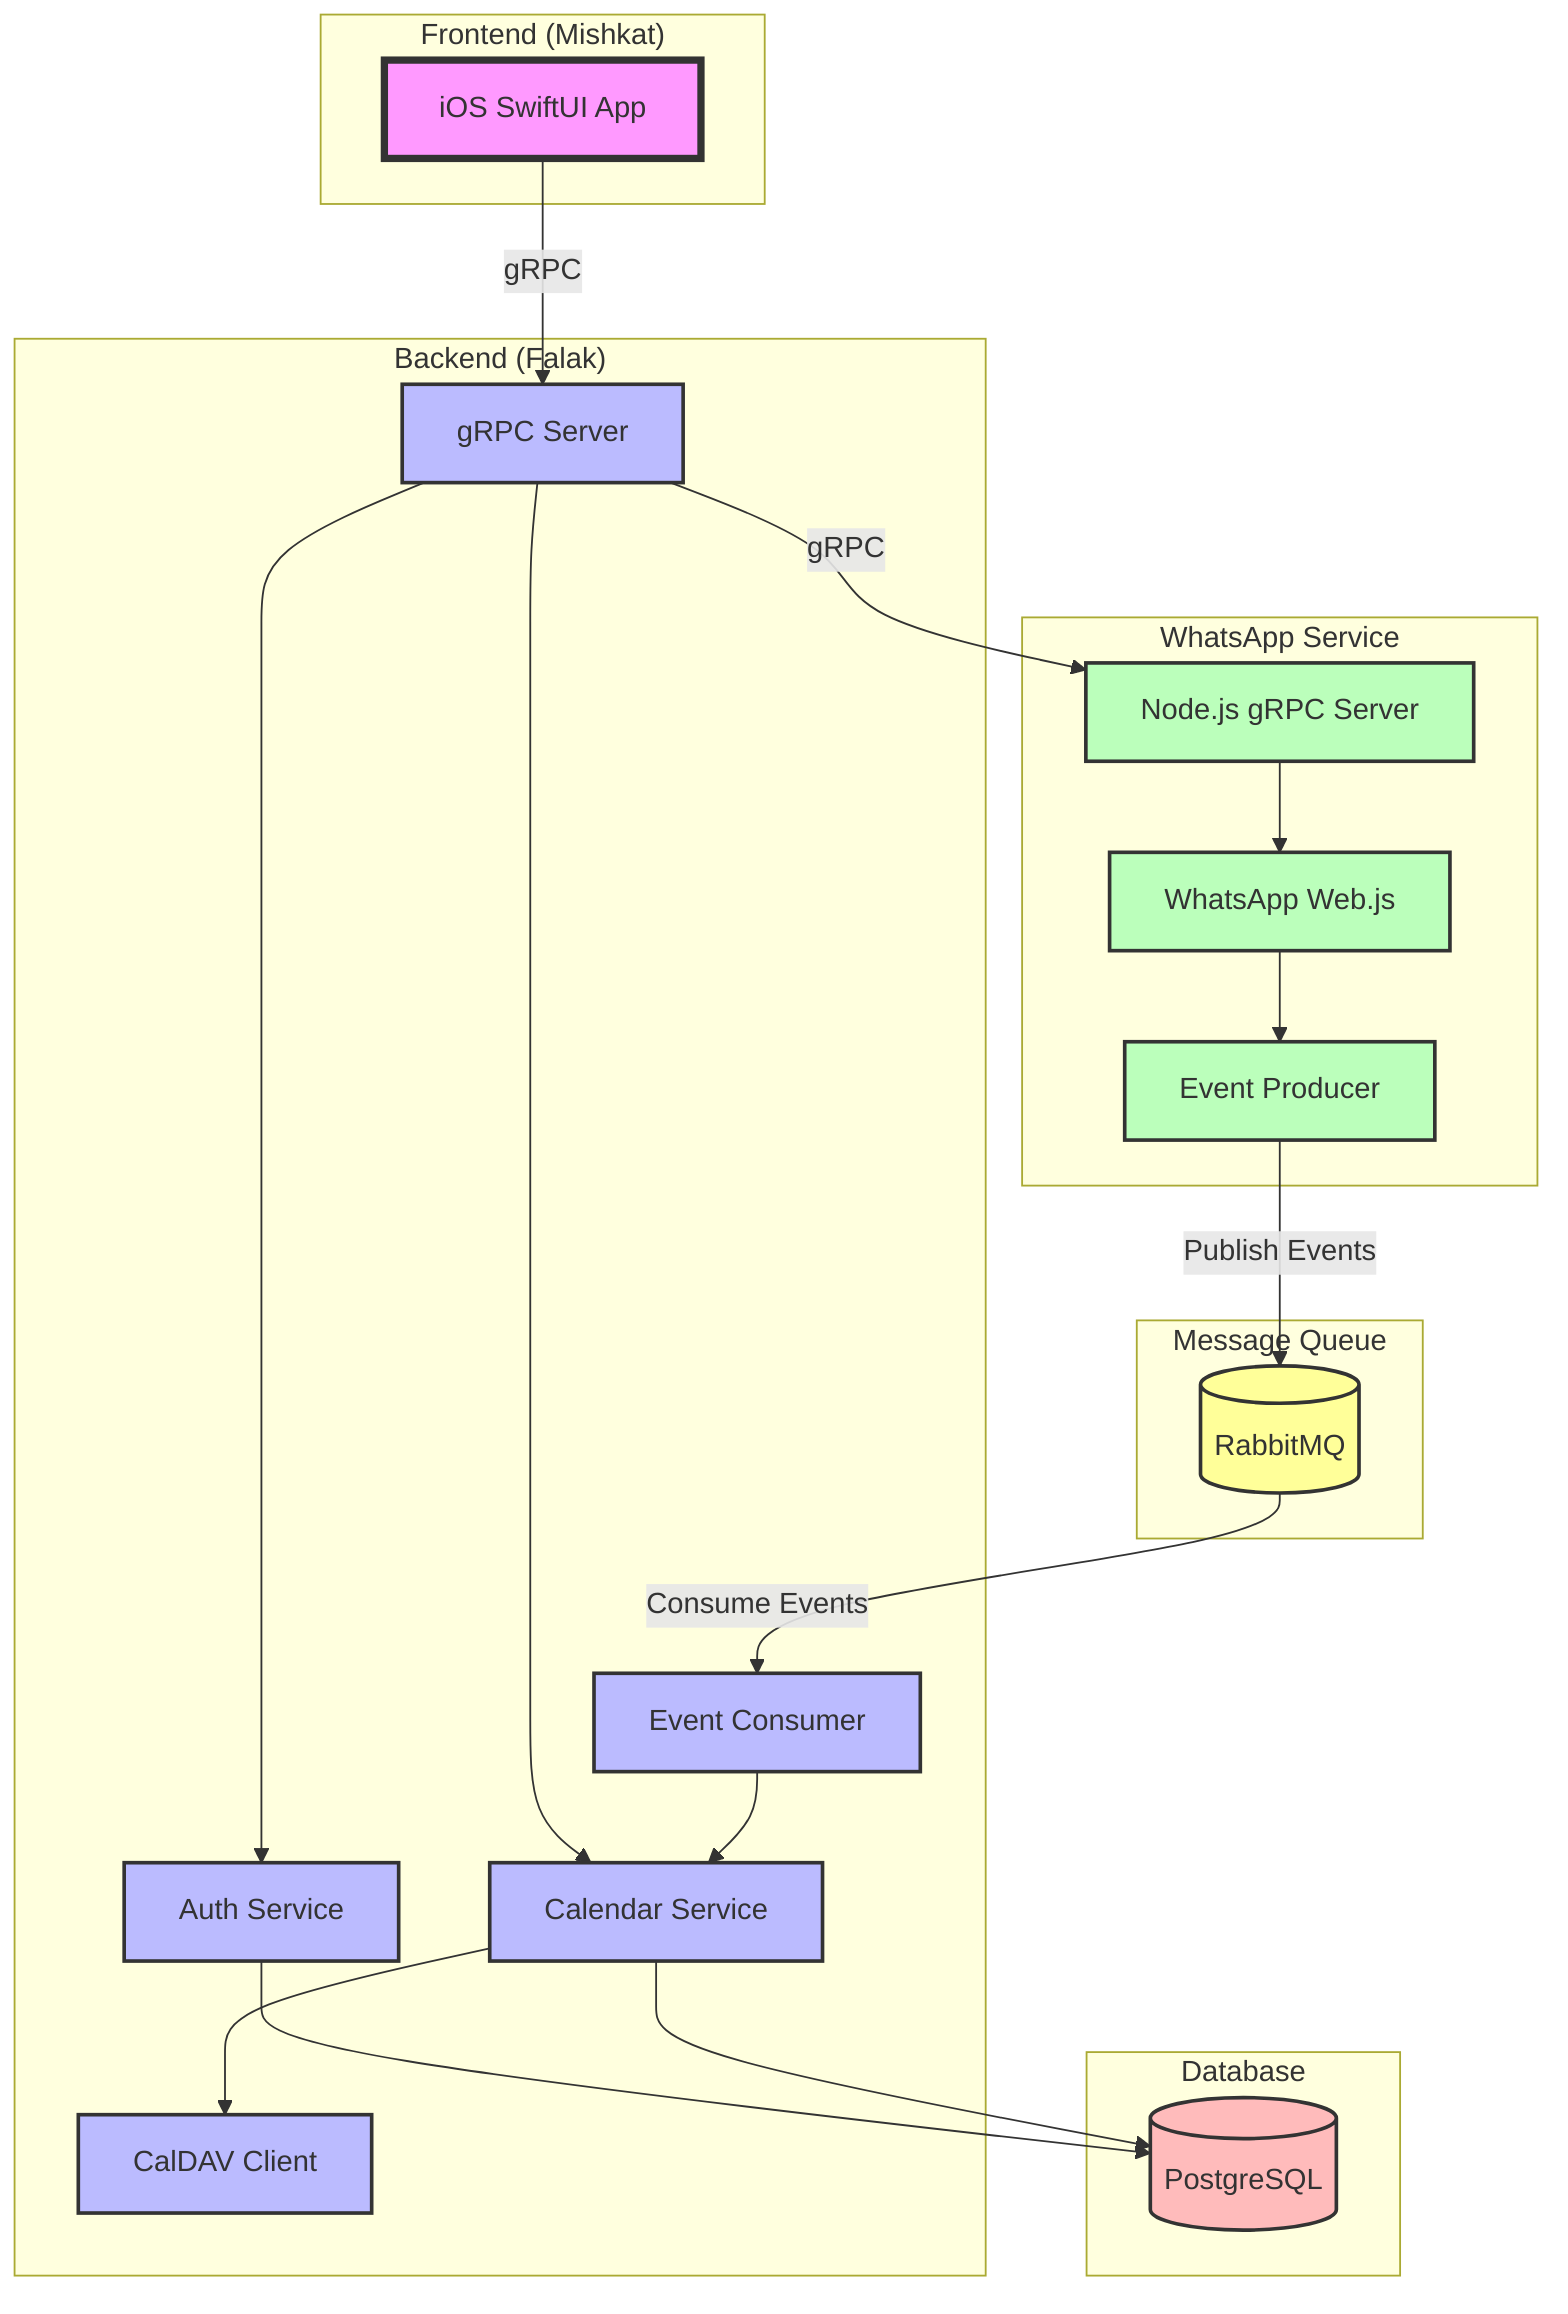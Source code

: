 %% use this to compile it:
%% mmdc -i docs/diagrams/architecture.mmd -o ./docs/gp1/images/architecture.png -w 900
graph TB
    subgraph "Frontend (Mishkat)"
        A[iOS SwiftUI App]
    end

    subgraph "Backend (Falak)"
        B[gRPC Server]
        C[Auth Service]
        D[Calendar Service]
        E[CalDAV Client]
        I[Event Consumer]
    end

    subgraph "WhatsApp Service"
        F[Node.js gRPC Server]
        G[WhatsApp Web.js]
        J[Event Producer]
    end

    subgraph "Message Queue"
        K[(RabbitMQ)]
    end

    subgraph "Database"
        H[(PostgreSQL)]
    end

    A --gRPC--> B
    B --> C
    B --> D
    D --> E
    B --gRPC--> F
    F --> G

    G --> J
    J --"Publish Events"--> K
    K --"Consume Events"--> I
    I --> D

    C --> H
    D --> H

    classDef frontend fill:#f9f,stroke:#333,stroke-width:4px;
    classDef backend fill:#bbf,stroke:#333,stroke-width:2px;
    classDef whatsapp fill:#bfb,stroke:#333,stroke-width:2px;
    classDef database fill:#fbb,stroke:#333,stroke-width:2px;
    classDef queue fill:#ff9,stroke:#333,stroke-width:2px;

    class A frontend;
    class B,C,D,E,I backend;
    class F,G,J whatsapp;
    class H database;
    class K queue;